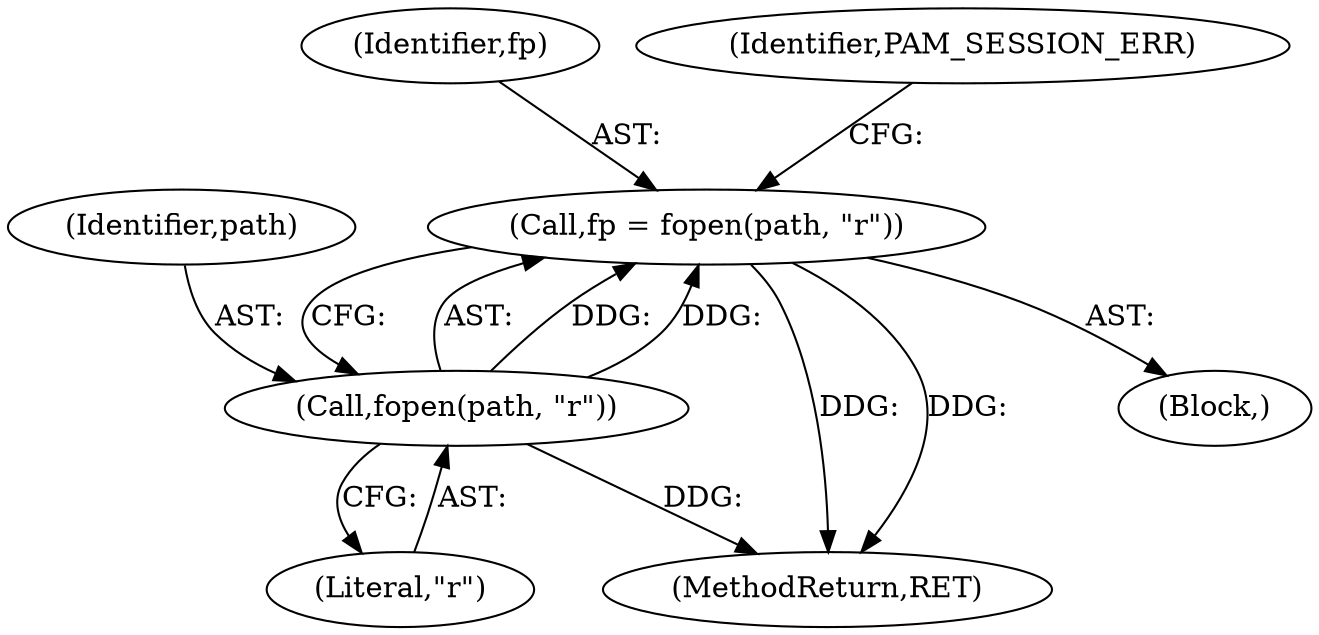 digraph "0_altlinux_ffe7058c70253d574b1963c7c93002bd410fddc9@API" {
"1000175" [label="(Call,fp = fopen(path, \"r\"))"];
"1000177" [label="(Call,fopen(path, \"r\"))"];
"1000175" [label="(Call,fp = fopen(path, \"r\"))"];
"1000114" [label="(Block,)"];
"1000178" [label="(Identifier,path)"];
"1000179" [label="(Literal,\"r\")"];
"1000177" [label="(Call,fopen(path, \"r\"))"];
"1000316" [label="(MethodReturn,RET)"];
"1000176" [label="(Identifier,fp)"];
"1000181" [label="(Identifier,PAM_SESSION_ERR)"];
"1000175" -> "1000114"  [label="AST: "];
"1000175" -> "1000177"  [label="CFG: "];
"1000176" -> "1000175"  [label="AST: "];
"1000177" -> "1000175"  [label="AST: "];
"1000181" -> "1000175"  [label="CFG: "];
"1000175" -> "1000316"  [label="DDG: "];
"1000175" -> "1000316"  [label="DDG: "];
"1000177" -> "1000175"  [label="DDG: "];
"1000177" -> "1000175"  [label="DDG: "];
"1000177" -> "1000179"  [label="CFG: "];
"1000178" -> "1000177"  [label="AST: "];
"1000179" -> "1000177"  [label="AST: "];
"1000177" -> "1000316"  [label="DDG: "];
}
